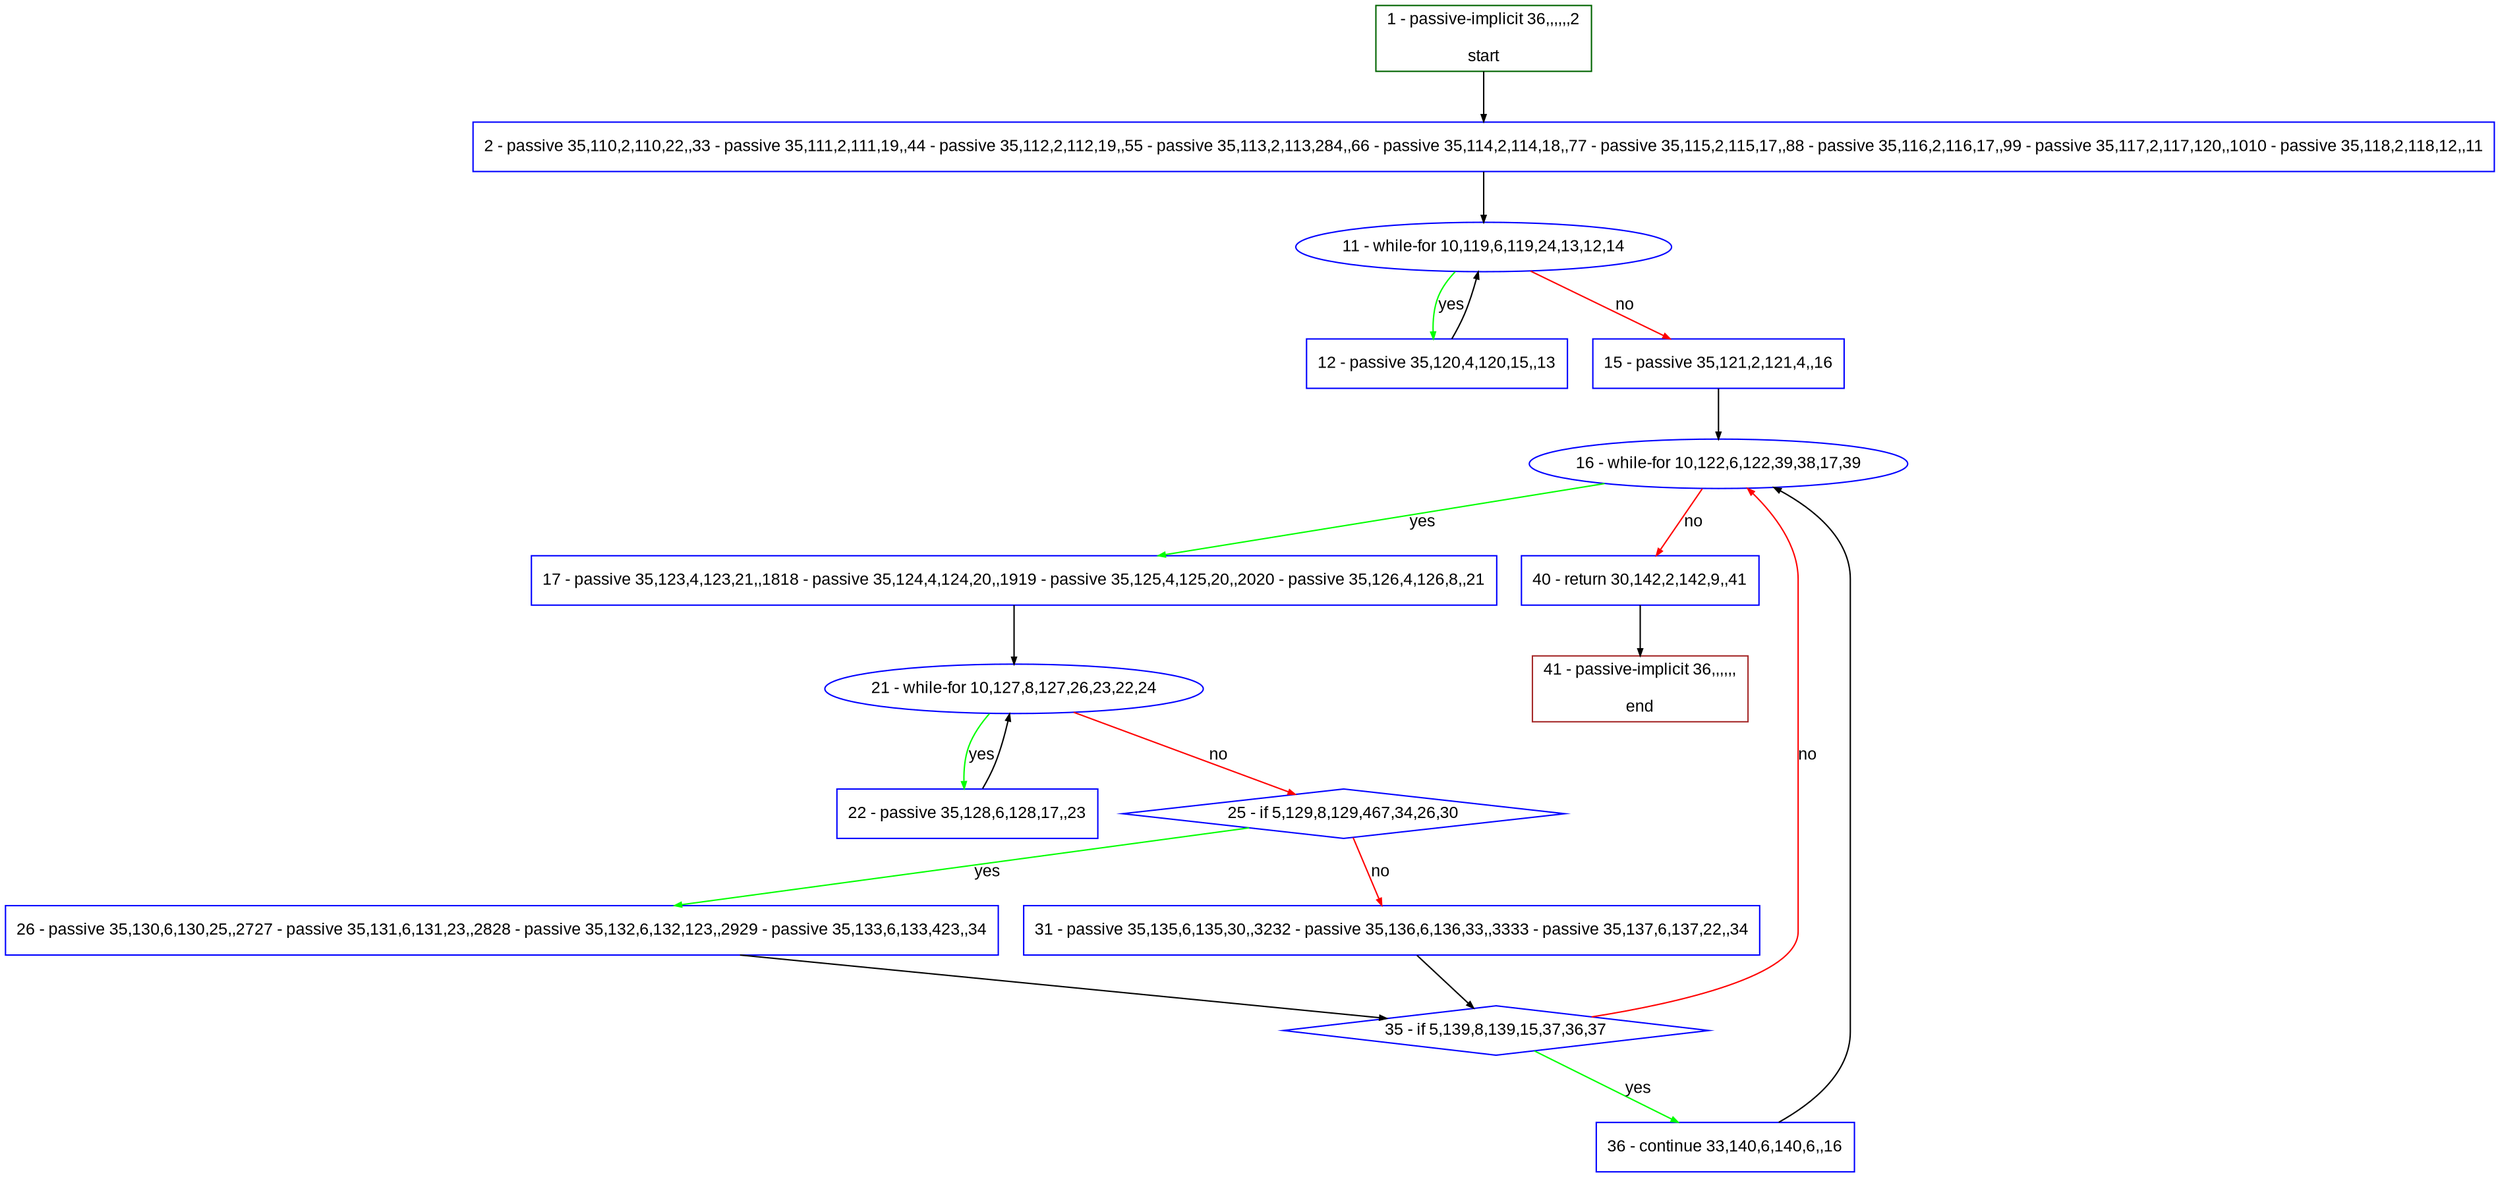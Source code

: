 digraph "" {
  graph [pack="true", label="", fontsize="12", packmode="clust", fontname="Arial", fillcolor="#FFFFCC", bgcolor="white", style="rounded,filled", compound="true"];
  node [node_initialized="no", label="", color="grey", fontsize="12", fillcolor="white", fontname="Arial", style="filled", shape="rectangle", compound="true", fixedsize="false"];
  edge [fontcolor="black", arrowhead="normal", arrowtail="none", arrowsize="0.5", ltail="", label="", color="black", fontsize="12", lhead="", fontname="Arial", dir="forward", compound="true"];
  __N1 [label="2 - passive 35,110,2,110,22,,33 - passive 35,111,2,111,19,,44 - passive 35,112,2,112,19,,55 - passive 35,113,2,113,284,,66 - passive 35,114,2,114,18,,77 - passive 35,115,2,115,17,,88 - passive 35,116,2,116,17,,99 - passive 35,117,2,117,120,,1010 - passive 35,118,2,118,12,,11", color="#0000ff", fillcolor="#ffffff", style="filled", shape="box"];
  __N2 [label="1 - passive-implicit 36,,,,,,2\n\nstart", color="#006400", fillcolor="#ffffff", style="filled", shape="box"];
  __N3 [label="11 - while-for 10,119,6,119,24,13,12,14", color="#0000ff", fillcolor="#ffffff", style="filled", shape="oval"];
  __N4 [label="12 - passive 35,120,4,120,15,,13", color="#0000ff", fillcolor="#ffffff", style="filled", shape="box"];
  __N5 [label="15 - passive 35,121,2,121,4,,16", color="#0000ff", fillcolor="#ffffff", style="filled", shape="box"];
  __N6 [label="16 - while-for 10,122,6,122,39,38,17,39", color="#0000ff", fillcolor="#ffffff", style="filled", shape="oval"];
  __N7 [label="17 - passive 35,123,4,123,21,,1818 - passive 35,124,4,124,20,,1919 - passive 35,125,4,125,20,,2020 - passive 35,126,4,126,8,,21", color="#0000ff", fillcolor="#ffffff", style="filled", shape="box"];
  __N8 [label="40 - return 30,142,2,142,9,,41", color="#0000ff", fillcolor="#ffffff", style="filled", shape="box"];
  __N9 [label="21 - while-for 10,127,8,127,26,23,22,24", color="#0000ff", fillcolor="#ffffff", style="filled", shape="oval"];
  __N10 [label="22 - passive 35,128,6,128,17,,23", color="#0000ff", fillcolor="#ffffff", style="filled", shape="box"];
  __N11 [label="25 - if 5,129,8,129,467,34,26,30", color="#0000ff", fillcolor="#ffffff", style="filled", shape="diamond"];
  __N12 [label="26 - passive 35,130,6,130,25,,2727 - passive 35,131,6,131,23,,2828 - passive 35,132,6,132,123,,2929 - passive 35,133,6,133,423,,34", color="#0000ff", fillcolor="#ffffff", style="filled", shape="box"];
  __N13 [label="31 - passive 35,135,6,135,30,,3232 - passive 35,136,6,136,33,,3333 - passive 35,137,6,137,22,,34", color="#0000ff", fillcolor="#ffffff", style="filled", shape="box"];
  __N14 [label="35 - if 5,139,8,139,15,37,36,37", color="#0000ff", fillcolor="#ffffff", style="filled", shape="diamond"];
  __N15 [label="36 - continue 33,140,6,140,6,,16", color="#0000ff", fillcolor="#ffffff", style="filled", shape="box"];
  __N16 [label="41 - passive-implicit 36,,,,,,\n\nend", color="#a52a2a", fillcolor="#ffffff", style="filled", shape="box"];
  __N2 -> __N1 [arrowhead="normal", arrowtail="none", color="#000000", label="", dir="forward"];
  __N1 -> __N3 [arrowhead="normal", arrowtail="none", color="#000000", label="", dir="forward"];
  __N3 -> __N4 [arrowhead="normal", arrowtail="none", color="#00ff00", label="yes", dir="forward"];
  __N4 -> __N3 [arrowhead="normal", arrowtail="none", color="#000000", label="", dir="forward"];
  __N3 -> __N5 [arrowhead="normal", arrowtail="none", color="#ff0000", label="no", dir="forward"];
  __N5 -> __N6 [arrowhead="normal", arrowtail="none", color="#000000", label="", dir="forward"];
  __N6 -> __N7 [arrowhead="normal", arrowtail="none", color="#00ff00", label="yes", dir="forward"];
  __N6 -> __N8 [arrowhead="normal", arrowtail="none", color="#ff0000", label="no", dir="forward"];
  __N7 -> __N9 [arrowhead="normal", arrowtail="none", color="#000000", label="", dir="forward"];
  __N9 -> __N10 [arrowhead="normal", arrowtail="none", color="#00ff00", label="yes", dir="forward"];
  __N10 -> __N9 [arrowhead="normal", arrowtail="none", color="#000000", label="", dir="forward"];
  __N9 -> __N11 [arrowhead="normal", arrowtail="none", color="#ff0000", label="no", dir="forward"];
  __N11 -> __N12 [arrowhead="normal", arrowtail="none", color="#00ff00", label="yes", dir="forward"];
  __N11 -> __N13 [arrowhead="normal", arrowtail="none", color="#ff0000", label="no", dir="forward"];
  __N12 -> __N14 [arrowhead="normal", arrowtail="none", color="#000000", label="", dir="forward"];
  __N13 -> __N14 [arrowhead="normal", arrowtail="none", color="#000000", label="", dir="forward"];
  __N14 -> __N6 [arrowhead="normal", arrowtail="none", color="#ff0000", label="no", dir="forward"];
  __N14 -> __N15 [arrowhead="normal", arrowtail="none", color="#00ff00", label="yes", dir="forward"];
  __N15 -> __N6 [arrowhead="normal", arrowtail="none", color="#000000", label="", dir="forward"];
  __N8 -> __N16 [arrowhead="normal", arrowtail="none", color="#000000", label="", dir="forward"];
}
